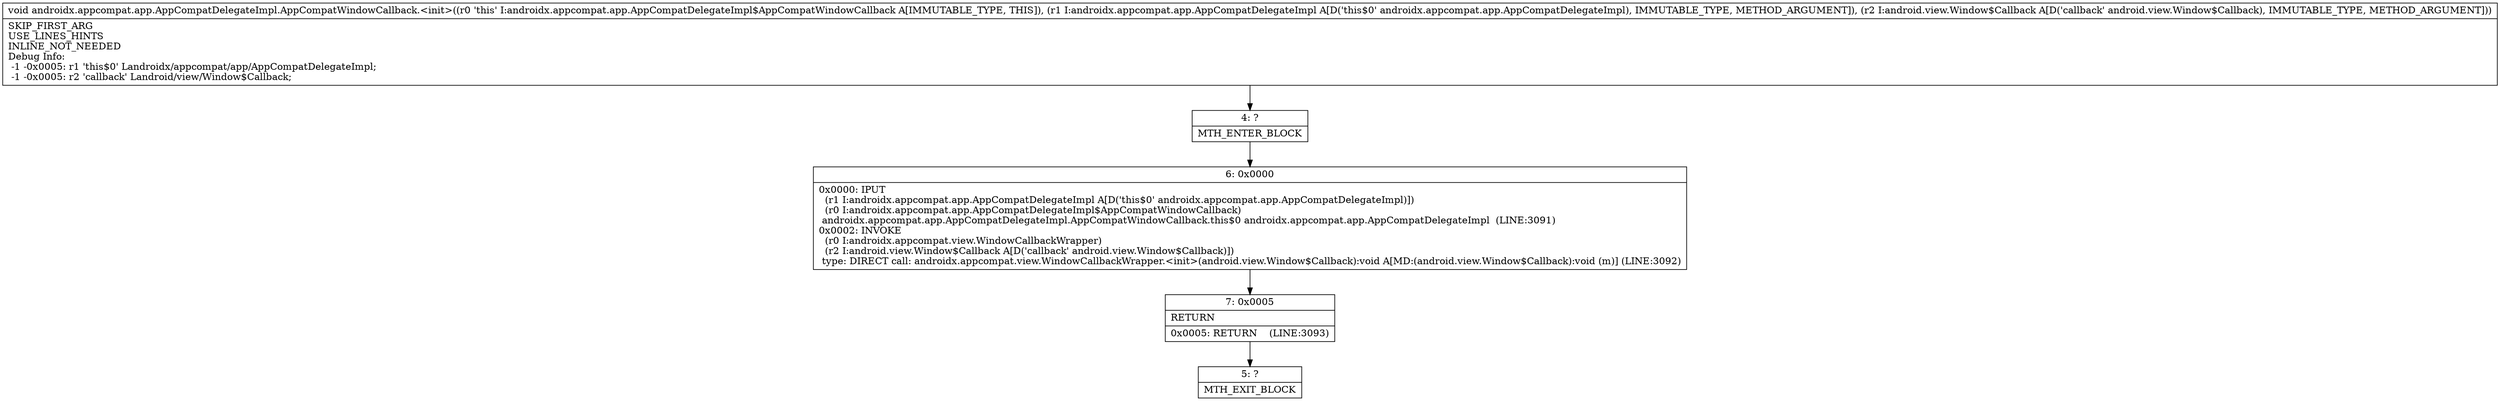 digraph "CFG forandroidx.appcompat.app.AppCompatDelegateImpl.AppCompatWindowCallback.\<init\>(Landroidx\/appcompat\/app\/AppCompatDelegateImpl;Landroid\/view\/Window$Callback;)V" {
Node_4 [shape=record,label="{4\:\ ?|MTH_ENTER_BLOCK\l}"];
Node_6 [shape=record,label="{6\:\ 0x0000|0x0000: IPUT  \l  (r1 I:androidx.appcompat.app.AppCompatDelegateImpl A[D('this$0' androidx.appcompat.app.AppCompatDelegateImpl)])\l  (r0 I:androidx.appcompat.app.AppCompatDelegateImpl$AppCompatWindowCallback)\l androidx.appcompat.app.AppCompatDelegateImpl.AppCompatWindowCallback.this$0 androidx.appcompat.app.AppCompatDelegateImpl  (LINE:3091)\l0x0002: INVOKE  \l  (r0 I:androidx.appcompat.view.WindowCallbackWrapper)\l  (r2 I:android.view.Window$Callback A[D('callback' android.view.Window$Callback)])\l type: DIRECT call: androidx.appcompat.view.WindowCallbackWrapper.\<init\>(android.view.Window$Callback):void A[MD:(android.view.Window$Callback):void (m)] (LINE:3092)\l}"];
Node_7 [shape=record,label="{7\:\ 0x0005|RETURN\l|0x0005: RETURN    (LINE:3093)\l}"];
Node_5 [shape=record,label="{5\:\ ?|MTH_EXIT_BLOCK\l}"];
MethodNode[shape=record,label="{void androidx.appcompat.app.AppCompatDelegateImpl.AppCompatWindowCallback.\<init\>((r0 'this' I:androidx.appcompat.app.AppCompatDelegateImpl$AppCompatWindowCallback A[IMMUTABLE_TYPE, THIS]), (r1 I:androidx.appcompat.app.AppCompatDelegateImpl A[D('this$0' androidx.appcompat.app.AppCompatDelegateImpl), IMMUTABLE_TYPE, METHOD_ARGUMENT]), (r2 I:android.view.Window$Callback A[D('callback' android.view.Window$Callback), IMMUTABLE_TYPE, METHOD_ARGUMENT]))  | SKIP_FIRST_ARG\lUSE_LINES_HINTS\lINLINE_NOT_NEEDED\lDebug Info:\l  \-1 \-0x0005: r1 'this$0' Landroidx\/appcompat\/app\/AppCompatDelegateImpl;\l  \-1 \-0x0005: r2 'callback' Landroid\/view\/Window$Callback;\l}"];
MethodNode -> Node_4;Node_4 -> Node_6;
Node_6 -> Node_7;
Node_7 -> Node_5;
}

